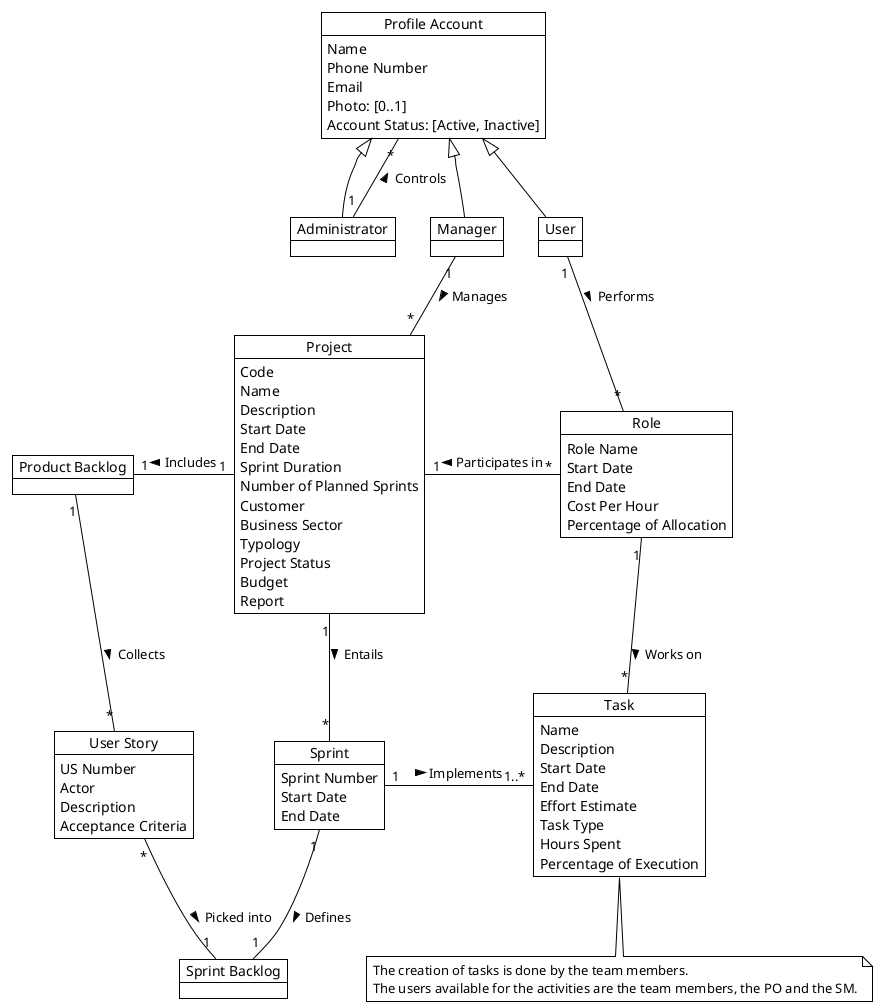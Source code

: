 @startuml
!theme plain

'--- part relevant to sprint 1

Object "Profile Account" as Account {
Name
Phone Number
Email
Photo: [0..1]
Account Status: [Active, Inactive]
}

together {
Object Administrator
Object Manager
Object User
}

Account <|-- Administrator
Account <|-- Manager
Account <|-- User


Object Project {
Code
Name
Description
Start Date
End Date
Sprint Duration
Number of Planned Sprints
Customer
Business Sector
Typology
Project Status
Budget
' Report could be its own conceptual class but we are not modelling with detail yet
Report
}

' following the Association Class Role pattern (Fig.11) from "Modeling Roles"
' Role attributes does not include Project Code because Larman says to avoid attributes that are like "foreign keys" (p.126)
Object Role {
Role Name
Start Date
End Date
Cost Per Hour
Percentage of Allocation
}

' here "Controls" includes "creates,lists,changes profile, activates, inactivates"
' following Larman p.113 to be parsimonious about associations
Administrator "1" -up- "*" Account : Controls >
Manager "1" -down- "*" Project : Manages >
User "1" -down- "*" Role: Performs >
Role "*" -left- "1" Project: Participates in >


'--- additional stuff, not much detail for sprint 1
' put enduml tag before this comment to shorten diagram
Object "Product Backlog" as PB

Object "User Story" as US {
US Number
Actor
Description
Acceptance Criteria
}

Object Sprint {
Sprint Number
Start Date
End Date
}

Object "Sprint Backlog" as SB

Object Task {
Name
Description
Start Date
End Date
Effort Estimate
Task Type
Hours Spent
Percentage of Execution
}

Project "1" -down- "*" Sprint: Entails >
Project "1" -left- "1" PB: Includes >
PB "1" -down- "*" US: Collects >
Sprint "1" -down- "1" SB: Defines >
US "*" -right- "1" SB: Picked into >

Sprint "1" -right- "  1..*" Task: Implements >
Role "1" -down- "*" Task: Works on >
'note on link: The creation of tasks is done by the team members.\nThe users available for the activities are the team members, the PO and the SM.

note "The creation of tasks is done by the team members.\nThe users available for the activities are the team members, the PO and the SM." as N1
Task .down. N1

@enduml
